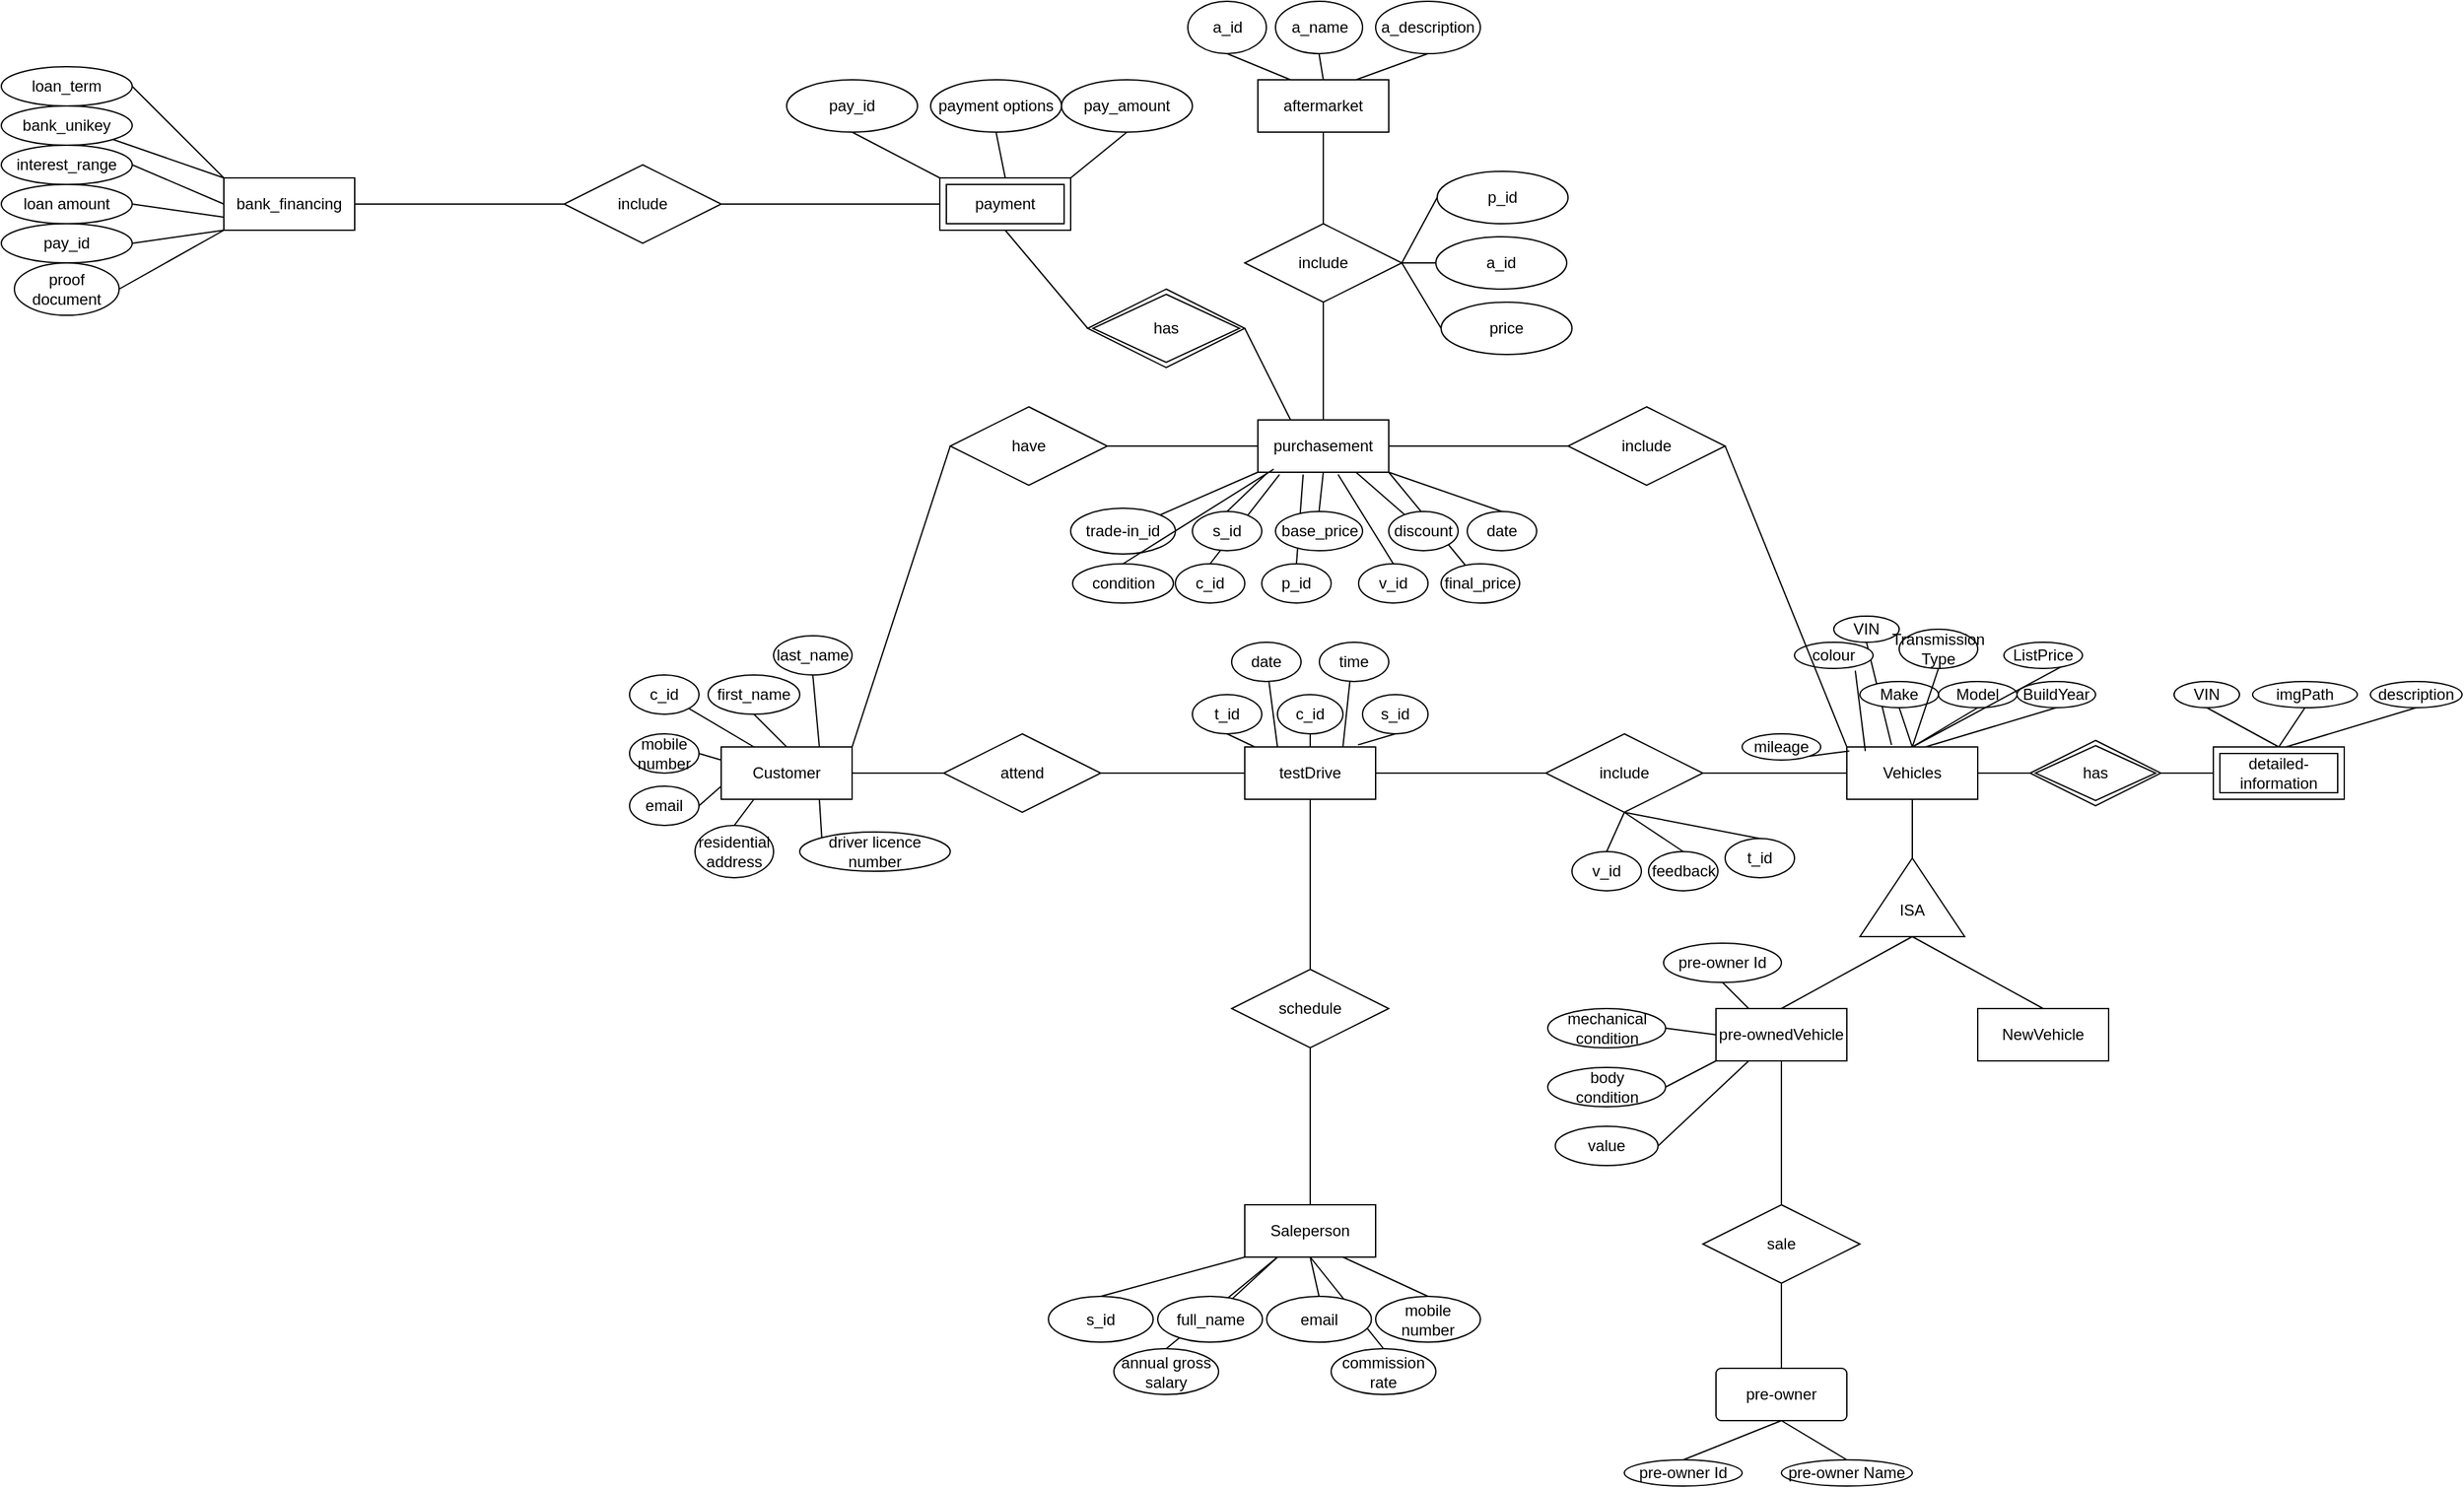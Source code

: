<mxfile version="26.1.3">
  <diagram name="第 1 页" id="XMekWPSupbz_kgSdOO-S">
    <mxGraphModel dx="4044" dy="2399" grid="1" gridSize="10" guides="1" tooltips="1" connect="1" arrows="0" fold="1" page="1" pageScale="1" pageWidth="827" pageHeight="1169" math="0" shadow="0">
      <root>
        <mxCell id="0" />
        <mxCell id="1" parent="0" />
        <mxCell id="a6ZegHU4mjPMl57HPd2a-1" value="Vehicles" style="rounded=0;whiteSpace=wrap;html=1;" parent="1" vertex="1">
          <mxGeometry x="130" y="310" width="100" height="40" as="geometry" />
        </mxCell>
        <mxCell id="a6ZegHU4mjPMl57HPd2a-16" style="rounded=0;orthogonalLoop=1;jettySize=auto;html=1;exitX=0.5;exitY=1;exitDx=0;exitDy=0;endArrow=none;startFill=0;entryX=0.341;entryY=-0.039;entryDx=0;entryDy=0;entryPerimeter=0;" parent="1" source="a6ZegHU4mjPMl57HPd2a-6" target="a6ZegHU4mjPMl57HPd2a-1" edge="1">
          <mxGeometry relative="1" as="geometry">
            <mxPoint x="190" y="310" as="targetPoint" />
          </mxGeometry>
        </mxCell>
        <mxCell id="a6ZegHU4mjPMl57HPd2a-6" value="VIN" style="ellipse;whiteSpace=wrap;html=1;" parent="1" vertex="1">
          <mxGeometry x="120" y="210" width="50" height="20" as="geometry" />
        </mxCell>
        <mxCell id="a6ZegHU4mjPMl57HPd2a-7" value="Model" style="ellipse;whiteSpace=wrap;html=1;" parent="1" vertex="1">
          <mxGeometry x="200" y="260" width="60" height="20" as="geometry" />
        </mxCell>
        <mxCell id="a6ZegHU4mjPMl57HPd2a-23" style="rounded=0;orthogonalLoop=1;jettySize=auto;html=1;exitX=0.5;exitY=1;exitDx=0;exitDy=0;endArrow=none;startFill=0;" parent="1" source="a6ZegHU4mjPMl57HPd2a-9" edge="1">
          <mxGeometry relative="1" as="geometry">
            <mxPoint x="190" y="310" as="targetPoint" />
          </mxGeometry>
        </mxCell>
        <mxCell id="a6ZegHU4mjPMl57HPd2a-9" value="BuildYear" style="ellipse;whiteSpace=wrap;html=1;" parent="1" vertex="1">
          <mxGeometry x="260" y="260" width="60" height="20" as="geometry" />
        </mxCell>
        <mxCell id="a6ZegHU4mjPMl57HPd2a-10" value="mileage" style="ellipse;whiteSpace=wrap;html=1;" parent="1" vertex="1">
          <mxGeometry x="50" y="300" width="60" height="20" as="geometry" />
        </mxCell>
        <mxCell id="a6ZegHU4mjPMl57HPd2a-19" style="rounded=0;orthogonalLoop=1;jettySize=auto;html=1;exitX=0.5;exitY=1;exitDx=0;exitDy=0;endArrow=none;startFill=0;entryX=0.5;entryY=0;entryDx=0;entryDy=0;" parent="1" source="a6ZegHU4mjPMl57HPd2a-17" target="a6ZegHU4mjPMl57HPd2a-1" edge="1">
          <mxGeometry relative="1" as="geometry" />
        </mxCell>
        <mxCell id="a6ZegHU4mjPMl57HPd2a-17" value="Make" style="ellipse;whiteSpace=wrap;html=1;" parent="1" vertex="1">
          <mxGeometry x="140" y="260" width="60" height="20" as="geometry" />
        </mxCell>
        <mxCell id="a6ZegHU4mjPMl57HPd2a-21" style="rounded=0;orthogonalLoop=1;jettySize=auto;html=1;exitX=0.5;exitY=1;exitDx=0;exitDy=0;entryX=0.5;entryY=0;entryDx=0;entryDy=0;endArrow=none;startFill=0;" parent="1" source="a6ZegHU4mjPMl57HPd2a-7" target="a6ZegHU4mjPMl57HPd2a-1" edge="1">
          <mxGeometry relative="1" as="geometry" />
        </mxCell>
        <mxCell id="a6ZegHU4mjPMl57HPd2a-24" value="colour" style="ellipse;whiteSpace=wrap;html=1;" parent="1" vertex="1">
          <mxGeometry x="90" y="230" width="60" height="20" as="geometry" />
        </mxCell>
        <mxCell id="a6ZegHU4mjPMl57HPd2a-32" style="rounded=0;orthogonalLoop=1;jettySize=auto;html=1;exitX=0.5;exitY=1;exitDx=0;exitDy=0;endArrow=none;startFill=0;entryX=0.5;entryY=0;entryDx=0;entryDy=0;" parent="1" source="a6ZegHU4mjPMl57HPd2a-25" target="a6ZegHU4mjPMl57HPd2a-1" edge="1">
          <mxGeometry relative="1" as="geometry" />
        </mxCell>
        <mxCell id="a6ZegHU4mjPMl57HPd2a-25" value="Transmission&lt;div&gt;Type&lt;/div&gt;" style="ellipse;whiteSpace=wrap;html=1;" parent="1" vertex="1">
          <mxGeometry x="170" y="220" width="60" height="30" as="geometry" />
        </mxCell>
        <mxCell id="a6ZegHU4mjPMl57HPd2a-29" style="rounded=0;orthogonalLoop=1;jettySize=auto;html=1;exitX=0.774;exitY=1.084;exitDx=0;exitDy=0;entryX=0.141;entryY=0.08;entryDx=0;entryDy=0;endArrow=none;startFill=0;exitPerimeter=0;entryPerimeter=0;" parent="1" source="a6ZegHU4mjPMl57HPd2a-24" target="a6ZegHU4mjPMl57HPd2a-1" edge="1">
          <mxGeometry relative="1" as="geometry" />
        </mxCell>
        <mxCell id="a6ZegHU4mjPMl57HPd2a-31" style="rounded=0;orthogonalLoop=1;jettySize=auto;html=1;exitX=1;exitY=1;exitDx=0;exitDy=0;entryX=0.019;entryY=0.078;entryDx=0;entryDy=0;entryPerimeter=0;endArrow=none;startFill=0;" parent="1" source="a6ZegHU4mjPMl57HPd2a-10" target="a6ZegHU4mjPMl57HPd2a-1" edge="1">
          <mxGeometry relative="1" as="geometry" />
        </mxCell>
        <mxCell id="a6ZegHU4mjPMl57HPd2a-35" style="rounded=0;orthogonalLoop=1;jettySize=auto;html=1;exitX=1;exitY=0.5;exitDx=0;exitDy=0;entryX=0.5;entryY=0;entryDx=0;entryDy=0;endArrow=none;startFill=0;" parent="1" source="a6ZegHU4mjPMl57HPd2a-33" target="a6ZegHU4mjPMl57HPd2a-1" edge="1">
          <mxGeometry relative="1" as="geometry" />
        </mxCell>
        <mxCell id="a6ZegHU4mjPMl57HPd2a-33" value="ListPrice" style="ellipse;whiteSpace=wrap;html=1;" parent="1" vertex="1">
          <mxGeometry x="250" y="230" width="60" height="20" as="geometry" />
        </mxCell>
        <mxCell id="a6ZegHU4mjPMl57HPd2a-36" value="" style="triangle;whiteSpace=wrap;html=1;rotation=-90;" parent="1" vertex="1">
          <mxGeometry x="150" y="385" width="60" height="80" as="geometry" />
        </mxCell>
        <mxCell id="O7FBZ9kJcWAxTpRi0SkO-111" style="rounded=0;orthogonalLoop=1;jettySize=auto;html=1;exitX=0.25;exitY=1;exitDx=0;exitDy=0;entryX=1;entryY=0.5;entryDx=0;entryDy=0;endArrow=none;startFill=0;" edge="1" parent="1" source="a6ZegHU4mjPMl57HPd2a-37" target="O7FBZ9kJcWAxTpRi0SkO-110">
          <mxGeometry relative="1" as="geometry" />
        </mxCell>
        <mxCell id="a6ZegHU4mjPMl57HPd2a-37" value="pre-ownedVehicle" style="whiteSpace=wrap;html=1;align=center;" parent="1" vertex="1">
          <mxGeometry x="30" y="510" width="100" height="40" as="geometry" />
        </mxCell>
        <mxCell id="a6ZegHU4mjPMl57HPd2a-39" value="ISA" style="text;strokeColor=none;align=center;fillColor=none;html=1;verticalAlign=middle;whiteSpace=wrap;rounded=0;" parent="1" vertex="1">
          <mxGeometry x="150" y="420" width="60" height="30" as="geometry" />
        </mxCell>
        <mxCell id="a6ZegHU4mjPMl57HPd2a-40" value="NewVehicle" style="whiteSpace=wrap;html=1;align=center;" parent="1" vertex="1">
          <mxGeometry x="230" y="510" width="100" height="40" as="geometry" />
        </mxCell>
        <mxCell id="a6ZegHU4mjPMl57HPd2a-41" value="" style="endArrow=none;html=1;rounded=0;exitX=0;exitY=0.5;exitDx=0;exitDy=0;entryX=0.5;entryY=0;entryDx=0;entryDy=0;" parent="1" source="a6ZegHU4mjPMl57HPd2a-36" target="a6ZegHU4mjPMl57HPd2a-37" edge="1">
          <mxGeometry relative="1" as="geometry">
            <mxPoint x="430" y="359.58" as="sourcePoint" />
            <mxPoint x="590" y="359.58" as="targetPoint" />
            <Array as="points" />
          </mxGeometry>
        </mxCell>
        <mxCell id="a6ZegHU4mjPMl57HPd2a-42" value="" style="endArrow=none;html=1;rounded=0;exitX=0;exitY=0.5;exitDx=0;exitDy=0;entryX=0.5;entryY=0;entryDx=0;entryDy=0;" parent="1" source="a6ZegHU4mjPMl57HPd2a-36" target="a6ZegHU4mjPMl57HPd2a-40" edge="1">
          <mxGeometry relative="1" as="geometry">
            <mxPoint x="370" y="440" as="sourcePoint" />
            <mxPoint x="530" y="440" as="targetPoint" />
          </mxGeometry>
        </mxCell>
        <mxCell id="a6ZegHU4mjPMl57HPd2a-45" value="" style="endArrow=none;html=1;rounded=0;exitX=0.5;exitY=1;exitDx=0;exitDy=0;entryX=1;entryY=0.5;entryDx=0;entryDy=0;" parent="1" source="a6ZegHU4mjPMl57HPd2a-1" target="a6ZegHU4mjPMl57HPd2a-36" edge="1">
          <mxGeometry relative="1" as="geometry">
            <mxPoint x="430" y="300" as="sourcePoint" />
            <mxPoint x="590" y="300" as="targetPoint" />
          </mxGeometry>
        </mxCell>
        <mxCell id="a6ZegHU4mjPMl57HPd2a-46" value="sale" style="shape=rhombus;perimeter=rhombusPerimeter;whiteSpace=wrap;html=1;align=center;" parent="1" vertex="1">
          <mxGeometry x="20" y="660" width="120" height="60" as="geometry" />
        </mxCell>
        <mxCell id="a6ZegHU4mjPMl57HPd2a-47" value="" style="endArrow=none;html=1;rounded=0;exitX=0.5;exitY=1;exitDx=0;exitDy=0;entryX=0.5;entryY=0;entryDx=0;entryDy=0;" parent="1" source="a6ZegHU4mjPMl57HPd2a-37" target="a6ZegHU4mjPMl57HPd2a-46" edge="1">
          <mxGeometry relative="1" as="geometry">
            <mxPoint x="430" y="640" as="sourcePoint" />
            <mxPoint x="590" y="640" as="targetPoint" />
          </mxGeometry>
        </mxCell>
        <mxCell id="a6ZegHU4mjPMl57HPd2a-48" value="pre-owner" style="rounded=1;arcSize=10;whiteSpace=wrap;html=1;align=center;" parent="1" vertex="1">
          <mxGeometry x="30" y="785" width="100" height="40" as="geometry" />
        </mxCell>
        <mxCell id="a6ZegHU4mjPMl57HPd2a-49" value="" style="endArrow=none;html=1;rounded=0;exitX=0.5;exitY=1;exitDx=0;exitDy=0;entryX=0.5;entryY=0;entryDx=0;entryDy=0;" parent="1" source="a6ZegHU4mjPMl57HPd2a-46" target="a6ZegHU4mjPMl57HPd2a-48" edge="1">
          <mxGeometry relative="1" as="geometry">
            <mxPoint x="430" y="745" as="sourcePoint" />
            <mxPoint x="590" y="745" as="targetPoint" />
          </mxGeometry>
        </mxCell>
        <mxCell id="a6ZegHU4mjPMl57HPd2a-51" value="detailed-information" style="shape=ext;margin=3;double=1;whiteSpace=wrap;html=1;align=center;" parent="1" vertex="1">
          <mxGeometry x="410" y="310" width="100" height="40" as="geometry" />
        </mxCell>
        <mxCell id="a6ZegHU4mjPMl57HPd2a-52" value="has" style="shape=rhombus;double=1;perimeter=rhombusPerimeter;whiteSpace=wrap;html=1;align=center;" parent="1" vertex="1">
          <mxGeometry x="270" y="305" width="100" height="50" as="geometry" />
        </mxCell>
        <mxCell id="a6ZegHU4mjPMl57HPd2a-54" value="pre-owner Id" style="ellipse;whiteSpace=wrap;html=1;align=center;" parent="1" vertex="1">
          <mxGeometry x="-40" y="855" width="90" height="20" as="geometry" />
        </mxCell>
        <mxCell id="a6ZegHU4mjPMl57HPd2a-55" value="pre-owner Name" style="ellipse;whiteSpace=wrap;html=1;align=center;" parent="1" vertex="1">
          <mxGeometry x="80" y="855" width="100" height="20" as="geometry" />
        </mxCell>
        <mxCell id="a6ZegHU4mjPMl57HPd2a-57" value="" style="endArrow=none;html=1;rounded=0;exitX=0.5;exitY=1;exitDx=0;exitDy=0;entryX=0.5;entryY=0;entryDx=0;entryDy=0;" parent="1" source="a6ZegHU4mjPMl57HPd2a-48" target="a6ZegHU4mjPMl57HPd2a-54" edge="1">
          <mxGeometry relative="1" as="geometry">
            <mxPoint x="430" y="655" as="sourcePoint" />
            <mxPoint x="590" y="655" as="targetPoint" />
          </mxGeometry>
        </mxCell>
        <mxCell id="a6ZegHU4mjPMl57HPd2a-58" value="" style="endArrow=none;html=1;rounded=0;exitX=0.5;exitY=1;exitDx=0;exitDy=0;entryX=0.5;entryY=0;entryDx=0;entryDy=0;" parent="1" source="a6ZegHU4mjPMl57HPd2a-48" target="a6ZegHU4mjPMl57HPd2a-55" edge="1">
          <mxGeometry relative="1" as="geometry">
            <mxPoint x="430" y="655" as="sourcePoint" />
            <mxPoint x="590" y="655" as="targetPoint" />
          </mxGeometry>
        </mxCell>
        <mxCell id="a6ZegHU4mjPMl57HPd2a-61" value="" style="endArrow=none;html=1;rounded=0;exitX=1;exitY=0.5;exitDx=0;exitDy=0;entryX=0;entryY=0.5;entryDx=0;entryDy=0;" parent="1" source="a6ZegHU4mjPMl57HPd2a-1" target="a6ZegHU4mjPMl57HPd2a-52" edge="1">
          <mxGeometry relative="1" as="geometry">
            <mxPoint x="430" y="300" as="sourcePoint" />
            <mxPoint x="590" y="300" as="targetPoint" />
          </mxGeometry>
        </mxCell>
        <mxCell id="a6ZegHU4mjPMl57HPd2a-62" value="" style="endArrow=none;html=1;rounded=0;exitX=1;exitY=0.5;exitDx=0;exitDy=0;entryX=0;entryY=0.5;entryDx=0;entryDy=0;" parent="1" source="a6ZegHU4mjPMl57HPd2a-52" target="a6ZegHU4mjPMl57HPd2a-51" edge="1">
          <mxGeometry relative="1" as="geometry">
            <mxPoint x="430" y="300" as="sourcePoint" />
            <mxPoint x="590" y="300" as="targetPoint" />
          </mxGeometry>
        </mxCell>
        <mxCell id="O7FBZ9kJcWAxTpRi0SkO-43" style="rounded=0;orthogonalLoop=1;jettySize=auto;html=1;exitX=1;exitY=0;exitDx=0;exitDy=0;entryX=0;entryY=0.5;entryDx=0;entryDy=0;endArrow=none;startFill=0;" edge="1" parent="1" source="a6ZegHU4mjPMl57HPd2a-64" target="O7FBZ9kJcWAxTpRi0SkO-40">
          <mxGeometry relative="1" as="geometry" />
        </mxCell>
        <mxCell id="a6ZegHU4mjPMl57HPd2a-64" value="Customer" style="whiteSpace=wrap;html=1;align=center;" parent="1" vertex="1">
          <mxGeometry x="-730" y="310" width="100" height="40" as="geometry" />
        </mxCell>
        <mxCell id="a6ZegHU4mjPMl57HPd2a-65" value="pre-owner Id" style="ellipse;whiteSpace=wrap;html=1;align=center;" parent="1" vertex="1">
          <mxGeometry x="-10" y="460" width="90" height="30" as="geometry" />
        </mxCell>
        <mxCell id="a6ZegHU4mjPMl57HPd2a-66" value="" style="endArrow=none;html=1;rounded=0;exitX=0.5;exitY=1;exitDx=0;exitDy=0;entryX=0.25;entryY=0;entryDx=0;entryDy=0;" parent="1" source="a6ZegHU4mjPMl57HPd2a-65" target="a6ZegHU4mjPMl57HPd2a-37" edge="1">
          <mxGeometry relative="1" as="geometry">
            <mxPoint x="100" y="550" as="sourcePoint" />
            <mxPoint x="260" y="550" as="targetPoint" />
          </mxGeometry>
        </mxCell>
        <mxCell id="a6ZegHU4mjPMl57HPd2a-67" value="VIN" style="ellipse;whiteSpace=wrap;html=1;align=center;" parent="1" vertex="1">
          <mxGeometry x="380" y="260" width="50" height="20" as="geometry" />
        </mxCell>
        <mxCell id="a6ZegHU4mjPMl57HPd2a-68" value="imgPath" style="ellipse;whiteSpace=wrap;html=1;align=center;" parent="1" vertex="1">
          <mxGeometry x="440" y="260" width="80" height="20" as="geometry" />
        </mxCell>
        <mxCell id="a6ZegHU4mjPMl57HPd2a-69" value="description" style="ellipse;whiteSpace=wrap;html=1;align=center;" parent="1" vertex="1">
          <mxGeometry x="530" y="260" width="70" height="20" as="geometry" />
        </mxCell>
        <mxCell id="a6ZegHU4mjPMl57HPd2a-70" value="" style="endArrow=none;html=1;rounded=0;entryX=0.5;entryY=1;entryDx=0;entryDy=0;exitX=0.5;exitY=0;exitDx=0;exitDy=0;" parent="1" source="a6ZegHU4mjPMl57HPd2a-51" target="a6ZegHU4mjPMl57HPd2a-67" edge="1">
          <mxGeometry relative="1" as="geometry">
            <mxPoint x="100" y="220" as="sourcePoint" />
            <mxPoint x="260" y="220" as="targetPoint" />
          </mxGeometry>
        </mxCell>
        <mxCell id="a6ZegHU4mjPMl57HPd2a-71" value="" style="endArrow=none;html=1;rounded=0;entryX=0.5;entryY=1;entryDx=0;entryDy=0;exitX=0.5;exitY=0;exitDx=0;exitDy=0;" parent="1" source="a6ZegHU4mjPMl57HPd2a-51" target="a6ZegHU4mjPMl57HPd2a-68" edge="1">
          <mxGeometry relative="1" as="geometry">
            <mxPoint x="100" y="220" as="sourcePoint" />
            <mxPoint x="260" y="220" as="targetPoint" />
          </mxGeometry>
        </mxCell>
        <mxCell id="a6ZegHU4mjPMl57HPd2a-73" value="" style="endArrow=none;html=1;rounded=0;entryX=0.5;entryY=1;entryDx=0;entryDy=0;exitX=0.555;exitY=0;exitDx=0;exitDy=0;exitPerimeter=0;" parent="1" source="a6ZegHU4mjPMl57HPd2a-51" target="a6ZegHU4mjPMl57HPd2a-69" edge="1">
          <mxGeometry relative="1" as="geometry">
            <mxPoint x="100" y="220" as="sourcePoint" />
            <mxPoint x="260" y="220" as="targetPoint" />
          </mxGeometry>
        </mxCell>
        <mxCell id="a6ZegHU4mjPMl57HPd2a-74" value="testDrive" style="whiteSpace=wrap;html=1;align=center;" parent="1" vertex="1">
          <mxGeometry x="-330" y="310" width="100" height="40" as="geometry" />
        </mxCell>
        <mxCell id="O7FBZ9kJcWAxTpRi0SkO-17" style="rounded=0;orthogonalLoop=1;jettySize=auto;html=1;endArrow=none;startFill=0;exitX=0.25;exitY=0;exitDx=0;exitDy=0;" edge="1" parent="1" source="a6ZegHU4mjPMl57HPd2a-74" target="O7FBZ9kJcWAxTpRi0SkO-12">
          <mxGeometry relative="1" as="geometry" />
        </mxCell>
        <mxCell id="O7FBZ9kJcWAxTpRi0SkO-18" style="rounded=0;orthogonalLoop=1;jettySize=auto;html=1;exitX=0.75;exitY=0;exitDx=0;exitDy=0;entryX=0.5;entryY=0;entryDx=0;entryDy=0;endArrow=none;startFill=0;" edge="1" parent="1" source="a6ZegHU4mjPMl57HPd2a-74" target="O7FBZ9kJcWAxTpRi0SkO-15">
          <mxGeometry relative="1" as="geometry" />
        </mxCell>
        <mxCell id="O7FBZ9kJcWAxTpRi0SkO-19" style="rounded=0;orthogonalLoop=1;jettySize=auto;html=1;exitX=0.5;exitY=1;exitDx=0;exitDy=0;entryX=0.5;entryY=0;entryDx=0;entryDy=0;endArrow=none;startFill=0;" edge="1" parent="1" source="a6ZegHU4mjPMl57HPd2a-75" target="O7FBZ9kJcWAxTpRi0SkO-11">
          <mxGeometry relative="1" as="geometry" />
        </mxCell>
        <mxCell id="O7FBZ9kJcWAxTpRi0SkO-20" style="rounded=0;orthogonalLoop=1;jettySize=auto;html=1;exitX=0.5;exitY=1;exitDx=0;exitDy=0;entryX=0.5;entryY=0;entryDx=0;entryDy=0;endArrow=none;startFill=0;" edge="1" parent="1" source="a6ZegHU4mjPMl57HPd2a-75" target="O7FBZ9kJcWAxTpRi0SkO-13">
          <mxGeometry relative="1" as="geometry" />
        </mxCell>
        <mxCell id="O7FBZ9kJcWAxTpRi0SkO-21" style="rounded=0;orthogonalLoop=1;jettySize=auto;html=1;exitX=0.5;exitY=1;exitDx=0;exitDy=0;entryX=0.5;entryY=0;entryDx=0;entryDy=0;endArrow=none;startFill=0;" edge="1" parent="1" source="a6ZegHU4mjPMl57HPd2a-75" target="O7FBZ9kJcWAxTpRi0SkO-9">
          <mxGeometry relative="1" as="geometry" />
        </mxCell>
        <mxCell id="a6ZegHU4mjPMl57HPd2a-75" value="include" style="shape=rhombus;perimeter=rhombusPerimeter;whiteSpace=wrap;html=1;align=center;" parent="1" vertex="1">
          <mxGeometry x="-100" y="300" width="120" height="60" as="geometry" />
        </mxCell>
        <mxCell id="a6ZegHU4mjPMl57HPd2a-76" value="" style="endArrow=none;html=1;rounded=0;entryX=0;entryY=0.5;entryDx=0;entryDy=0;" parent="1" source="a6ZegHU4mjPMl57HPd2a-75" target="a6ZegHU4mjPMl57HPd2a-1" edge="1">
          <mxGeometry relative="1" as="geometry">
            <mxPoint x="10" y="340" as="sourcePoint" />
            <mxPoint x="70" y="340" as="targetPoint" />
          </mxGeometry>
        </mxCell>
        <mxCell id="a6ZegHU4mjPMl57HPd2a-78" value="" style="endArrow=none;html=1;rounded=0;exitX=1;exitY=0.5;exitDx=0;exitDy=0;" parent="1" source="a6ZegHU4mjPMl57HPd2a-74" edge="1" target="a6ZegHU4mjPMl57HPd2a-75">
          <mxGeometry relative="1" as="geometry">
            <mxPoint x="-90" y="340" as="sourcePoint" />
            <mxPoint x="-80" y="330" as="targetPoint" />
          </mxGeometry>
        </mxCell>
        <mxCell id="a6ZegHU4mjPMl57HPd2a-80" value="attend" style="shape=rhombus;perimeter=rhombusPerimeter;whiteSpace=wrap;html=1;align=center;" parent="1" vertex="1">
          <mxGeometry x="-560" y="300" width="120" height="60" as="geometry" />
        </mxCell>
        <mxCell id="a6ZegHU4mjPMl57HPd2a-81" value="" style="endArrow=none;html=1;rounded=0;exitX=1;exitY=0.5;exitDx=0;exitDy=0;" parent="1" source="a6ZegHU4mjPMl57HPd2a-80" target="a6ZegHU4mjPMl57HPd2a-74" edge="1">
          <mxGeometry relative="1" as="geometry">
            <mxPoint x="-430" y="330" as="sourcePoint" />
            <mxPoint x="-330" y="330" as="targetPoint" />
          </mxGeometry>
        </mxCell>
        <mxCell id="a6ZegHU4mjPMl57HPd2a-84" value="" style="endArrow=none;html=1;rounded=0;exitX=1;exitY=0.5;exitDx=0;exitDy=0;entryX=0;entryY=0.5;entryDx=0;entryDy=0;" parent="1" source="a6ZegHU4mjPMl57HPd2a-64" target="a6ZegHU4mjPMl57HPd2a-80" edge="1">
          <mxGeometry relative="1" as="geometry">
            <mxPoint x="-590" y="229.17" as="sourcePoint" />
            <mxPoint x="-430" y="229.17" as="targetPoint" />
          </mxGeometry>
        </mxCell>
        <mxCell id="O7FBZ9kJcWAxTpRi0SkO-77" style="rounded=0;orthogonalLoop=1;jettySize=auto;html=1;exitX=0;exitY=1;exitDx=0;exitDy=0;entryX=0.5;entryY=0;entryDx=0;entryDy=0;endArrow=none;startFill=0;" edge="1" parent="1" source="a6ZegHU4mjPMl57HPd2a-86" target="O7FBZ9kJcWAxTpRi0SkO-70">
          <mxGeometry relative="1" as="geometry" />
        </mxCell>
        <mxCell id="O7FBZ9kJcWAxTpRi0SkO-78" style="rounded=0;orthogonalLoop=1;jettySize=auto;html=1;exitX=0.25;exitY=1;exitDx=0;exitDy=0;endArrow=none;startFill=0;" edge="1" parent="1" source="a6ZegHU4mjPMl57HPd2a-86" target="O7FBZ9kJcWAxTpRi0SkO-71">
          <mxGeometry relative="1" as="geometry" />
        </mxCell>
        <mxCell id="O7FBZ9kJcWAxTpRi0SkO-79" style="rounded=0;orthogonalLoop=1;jettySize=auto;html=1;exitX=0.5;exitY=1;exitDx=0;exitDy=0;entryX=0.5;entryY=0;entryDx=0;entryDy=0;endArrow=none;startFill=0;" edge="1" parent="1" source="a6ZegHU4mjPMl57HPd2a-86" target="O7FBZ9kJcWAxTpRi0SkO-72">
          <mxGeometry relative="1" as="geometry" />
        </mxCell>
        <mxCell id="O7FBZ9kJcWAxTpRi0SkO-80" style="rounded=0;orthogonalLoop=1;jettySize=auto;html=1;exitX=0.75;exitY=1;exitDx=0;exitDy=0;entryX=0.5;entryY=0;entryDx=0;entryDy=0;endArrow=none;startFill=0;" edge="1" parent="1" source="a6ZegHU4mjPMl57HPd2a-86" target="O7FBZ9kJcWAxTpRi0SkO-73">
          <mxGeometry relative="1" as="geometry" />
        </mxCell>
        <mxCell id="O7FBZ9kJcWAxTpRi0SkO-81" style="rounded=0;orthogonalLoop=1;jettySize=auto;html=1;exitX=0.25;exitY=1;exitDx=0;exitDy=0;entryX=0.5;entryY=0;entryDx=0;entryDy=0;endArrow=none;startFill=0;" edge="1" parent="1" source="a6ZegHU4mjPMl57HPd2a-86" target="O7FBZ9kJcWAxTpRi0SkO-75">
          <mxGeometry relative="1" as="geometry" />
        </mxCell>
        <mxCell id="O7FBZ9kJcWAxTpRi0SkO-82" style="rounded=0;orthogonalLoop=1;jettySize=auto;html=1;exitX=0.5;exitY=1;exitDx=0;exitDy=0;entryX=0.5;entryY=0;entryDx=0;entryDy=0;endArrow=none;startFill=0;" edge="1" parent="1" source="a6ZegHU4mjPMl57HPd2a-86" target="O7FBZ9kJcWAxTpRi0SkO-76">
          <mxGeometry relative="1" as="geometry" />
        </mxCell>
        <mxCell id="a6ZegHU4mjPMl57HPd2a-86" value="Saleperson" style="whiteSpace=wrap;html=1;align=center;" parent="1" vertex="1">
          <mxGeometry x="-330" y="660" width="100" height="40" as="geometry" />
        </mxCell>
        <mxCell id="a6ZegHU4mjPMl57HPd2a-87" value="schedule" style="shape=rhombus;perimeter=rhombusPerimeter;whiteSpace=wrap;html=1;align=center;" parent="1" vertex="1">
          <mxGeometry x="-340" y="480" width="120" height="60" as="geometry" />
        </mxCell>
        <mxCell id="a6ZegHU4mjPMl57HPd2a-88" value="" style="endArrow=none;html=1;rounded=0;exitX=0.5;exitY=1;exitDx=0;exitDy=0;" parent="1" source="a6ZegHU4mjPMl57HPd2a-74" target="a6ZegHU4mjPMl57HPd2a-87" edge="1">
          <mxGeometry relative="1" as="geometry">
            <mxPoint x="-430" y="420" as="sourcePoint" />
            <mxPoint x="-270" y="420" as="targetPoint" />
          </mxGeometry>
        </mxCell>
        <mxCell id="a6ZegHU4mjPMl57HPd2a-89" value="" style="endArrow=none;html=1;rounded=0;exitX=0.5;exitY=1;exitDx=0;exitDy=0;entryX=0.5;entryY=0;entryDx=0;entryDy=0;" parent="1" source="a6ZegHU4mjPMl57HPd2a-87" target="a6ZegHU4mjPMl57HPd2a-86" edge="1">
          <mxGeometry relative="1" as="geometry">
            <mxPoint x="-430" y="420" as="sourcePoint" />
            <mxPoint x="-270" y="420" as="targetPoint" />
          </mxGeometry>
        </mxCell>
        <mxCell id="O7FBZ9kJcWAxTpRi0SkO-6" style="rounded=0;orthogonalLoop=1;jettySize=auto;html=1;exitX=0.5;exitY=1;exitDx=0;exitDy=0;endArrow=none;startFill=0;" edge="1" parent="1" source="O7FBZ9kJcWAxTpRi0SkO-1" target="a6ZegHU4mjPMl57HPd2a-74">
          <mxGeometry relative="1" as="geometry" />
        </mxCell>
        <mxCell id="O7FBZ9kJcWAxTpRi0SkO-1" value="t_id" style="ellipse;whiteSpace=wrap;html=1;align=center;" vertex="1" parent="1">
          <mxGeometry x="-370" y="270" width="53" height="30" as="geometry" />
        </mxCell>
        <mxCell id="O7FBZ9kJcWAxTpRi0SkO-7" style="rounded=0;orthogonalLoop=1;jettySize=auto;html=1;exitX=0.5;exitY=1;exitDx=0;exitDy=0;entryX=0.5;entryY=0;entryDx=0;entryDy=0;endArrow=none;startFill=0;" edge="1" parent="1" source="O7FBZ9kJcWAxTpRi0SkO-2" target="a6ZegHU4mjPMl57HPd2a-74">
          <mxGeometry relative="1" as="geometry" />
        </mxCell>
        <mxCell id="O7FBZ9kJcWAxTpRi0SkO-2" value="c_id" style="ellipse;whiteSpace=wrap;html=1;align=center;" vertex="1" parent="1">
          <mxGeometry x="-305" y="270" width="50" height="30" as="geometry" />
        </mxCell>
        <mxCell id="O7FBZ9kJcWAxTpRi0SkO-3" value="s_id" style="ellipse;whiteSpace=wrap;html=1;align=center;" vertex="1" parent="1">
          <mxGeometry x="-240" y="270" width="50" height="30" as="geometry" />
        </mxCell>
        <mxCell id="O7FBZ9kJcWAxTpRi0SkO-8" style="rounded=0;orthogonalLoop=1;jettySize=auto;html=1;exitX=0.5;exitY=1;exitDx=0;exitDy=0;entryX=0.865;entryY=-0.039;entryDx=0;entryDy=0;entryPerimeter=0;endArrow=none;startFill=0;" edge="1" parent="1" source="O7FBZ9kJcWAxTpRi0SkO-3" target="a6ZegHU4mjPMl57HPd2a-74">
          <mxGeometry relative="1" as="geometry" />
        </mxCell>
        <mxCell id="O7FBZ9kJcWAxTpRi0SkO-9" value="t_id" style="ellipse;whiteSpace=wrap;html=1;align=center;" vertex="1" parent="1">
          <mxGeometry x="37" y="380" width="53" height="30" as="geometry" />
        </mxCell>
        <mxCell id="O7FBZ9kJcWAxTpRi0SkO-11" value="v_id" style="ellipse;whiteSpace=wrap;html=1;align=center;" vertex="1" parent="1">
          <mxGeometry x="-80" y="390" width="53" height="30" as="geometry" />
        </mxCell>
        <mxCell id="O7FBZ9kJcWAxTpRi0SkO-12" value="date" style="ellipse;whiteSpace=wrap;html=1;align=center;" vertex="1" parent="1">
          <mxGeometry x="-340" y="230" width="53" height="30" as="geometry" />
        </mxCell>
        <mxCell id="O7FBZ9kJcWAxTpRi0SkO-13" value="feedback" style="ellipse;whiteSpace=wrap;html=1;align=center;" vertex="1" parent="1">
          <mxGeometry x="-21.5" y="390" width="53" height="30" as="geometry" />
        </mxCell>
        <mxCell id="O7FBZ9kJcWAxTpRi0SkO-15" value="time" style="ellipse;whiteSpace=wrap;html=1;align=center;" vertex="1" parent="1">
          <mxGeometry x="-273" y="230" width="53" height="30" as="geometry" />
        </mxCell>
        <mxCell id="O7FBZ9kJcWAxTpRi0SkO-32" style="rounded=0;orthogonalLoop=1;jettySize=auto;html=1;exitX=1;exitY=1;exitDx=0;exitDy=0;entryX=0.25;entryY=0;entryDx=0;entryDy=0;endArrow=none;startFill=0;" edge="1" parent="1" source="O7FBZ9kJcWAxTpRi0SkO-23" target="a6ZegHU4mjPMl57HPd2a-64">
          <mxGeometry relative="1" as="geometry" />
        </mxCell>
        <mxCell id="O7FBZ9kJcWAxTpRi0SkO-23" value="c_id" style="ellipse;whiteSpace=wrap;html=1;align=center;" vertex="1" parent="1">
          <mxGeometry x="-800" y="255" width="53" height="30" as="geometry" />
        </mxCell>
        <mxCell id="O7FBZ9kJcWAxTpRi0SkO-34" style="rounded=0;orthogonalLoop=1;jettySize=auto;html=1;exitX=1;exitY=0.5;exitDx=0;exitDy=0;entryX=0;entryY=0.75;entryDx=0;entryDy=0;endArrow=none;startFill=0;" edge="1" parent="1" source="O7FBZ9kJcWAxTpRi0SkO-24" target="a6ZegHU4mjPMl57HPd2a-64">
          <mxGeometry relative="1" as="geometry" />
        </mxCell>
        <mxCell id="O7FBZ9kJcWAxTpRi0SkO-24" value="email" style="ellipse;whiteSpace=wrap;html=1;align=center;" vertex="1" parent="1">
          <mxGeometry x="-800" y="340" width="53" height="30" as="geometry" />
        </mxCell>
        <mxCell id="O7FBZ9kJcWAxTpRi0SkO-33" style="rounded=0;orthogonalLoop=1;jettySize=auto;html=1;exitX=1;exitY=0.5;exitDx=0;exitDy=0;entryX=0;entryY=0.25;entryDx=0;entryDy=0;endArrow=none;startFill=0;" edge="1" parent="1" source="O7FBZ9kJcWAxTpRi0SkO-25" target="a6ZegHU4mjPMl57HPd2a-64">
          <mxGeometry relative="1" as="geometry" />
        </mxCell>
        <mxCell id="O7FBZ9kJcWAxTpRi0SkO-25" value="mobile&lt;div&gt;number&lt;/div&gt;" style="ellipse;whiteSpace=wrap;html=1;align=center;" vertex="1" parent="1">
          <mxGeometry x="-800" y="300" width="53" height="30" as="geometry" />
        </mxCell>
        <mxCell id="O7FBZ9kJcWAxTpRi0SkO-31" style="rounded=0;orthogonalLoop=1;jettySize=auto;html=1;exitX=0.5;exitY=1;exitDx=0;exitDy=0;entryX=0.75;entryY=0;entryDx=0;entryDy=0;endArrow=none;startFill=0;" edge="1" parent="1" source="O7FBZ9kJcWAxTpRi0SkO-26" target="a6ZegHU4mjPMl57HPd2a-64">
          <mxGeometry relative="1" as="geometry" />
        </mxCell>
        <mxCell id="O7FBZ9kJcWAxTpRi0SkO-26" value="last_name" style="ellipse;whiteSpace=wrap;html=1;align=center;" vertex="1" parent="1">
          <mxGeometry x="-690" y="225" width="60" height="30" as="geometry" />
        </mxCell>
        <mxCell id="O7FBZ9kJcWAxTpRi0SkO-27" value="first_name" style="ellipse;whiteSpace=wrap;html=1;align=center;" vertex="1" parent="1">
          <mxGeometry x="-740" y="255" width="70" height="30" as="geometry" />
        </mxCell>
        <mxCell id="O7FBZ9kJcWAxTpRi0SkO-35" style="rounded=0;orthogonalLoop=1;jettySize=auto;html=1;exitX=0.5;exitY=0;exitDx=0;exitDy=0;entryX=0.25;entryY=1;entryDx=0;entryDy=0;endArrow=none;startFill=0;" edge="1" parent="1" source="O7FBZ9kJcWAxTpRi0SkO-28" target="a6ZegHU4mjPMl57HPd2a-64">
          <mxGeometry relative="1" as="geometry" />
        </mxCell>
        <mxCell id="O7FBZ9kJcWAxTpRi0SkO-28" value="residential&lt;div&gt;address&lt;/div&gt;" style="ellipse;whiteSpace=wrap;html=1;align=center;" vertex="1" parent="1">
          <mxGeometry x="-750" y="370" width="60" height="40" as="geometry" />
        </mxCell>
        <mxCell id="O7FBZ9kJcWAxTpRi0SkO-36" style="rounded=0;orthogonalLoop=1;jettySize=auto;html=1;exitX=0;exitY=0;exitDx=0;exitDy=0;entryX=0.75;entryY=1;entryDx=0;entryDy=0;endArrow=none;startFill=0;" edge="1" parent="1" source="O7FBZ9kJcWAxTpRi0SkO-29" target="a6ZegHU4mjPMl57HPd2a-64">
          <mxGeometry relative="1" as="geometry" />
        </mxCell>
        <mxCell id="O7FBZ9kJcWAxTpRi0SkO-29" value="driver licence number" style="ellipse;whiteSpace=wrap;html=1;align=center;" vertex="1" parent="1">
          <mxGeometry x="-670" y="375" width="115" height="30" as="geometry" />
        </mxCell>
        <mxCell id="O7FBZ9kJcWAxTpRi0SkO-30" style="rounded=0;orthogonalLoop=1;jettySize=auto;html=1;exitX=0.5;exitY=1;exitDx=0;exitDy=0;entryX=0.5;entryY=0;entryDx=0;entryDy=0;endArrow=none;startFill=0;" edge="1" parent="1" source="O7FBZ9kJcWAxTpRi0SkO-27" target="a6ZegHU4mjPMl57HPd2a-64">
          <mxGeometry relative="1" as="geometry" />
        </mxCell>
        <mxCell id="O7FBZ9kJcWAxTpRi0SkO-46" style="rounded=0;orthogonalLoop=1;jettySize=auto;html=1;exitX=1;exitY=0.5;exitDx=0;exitDy=0;entryX=0;entryY=0.5;entryDx=0;entryDy=0;endArrow=none;startFill=0;" edge="1" parent="1" source="O7FBZ9kJcWAxTpRi0SkO-38" target="O7FBZ9kJcWAxTpRi0SkO-41">
          <mxGeometry relative="1" as="geometry" />
        </mxCell>
        <mxCell id="O7FBZ9kJcWAxTpRi0SkO-59" style="rounded=0;orthogonalLoop=1;jettySize=auto;html=1;exitX=0.089;exitY=0.973;exitDx=0;exitDy=0;entryX=0.5;entryY=0;entryDx=0;entryDy=0;endArrow=none;startFill=0;exitPerimeter=0;" edge="1" parent="1" source="O7FBZ9kJcWAxTpRi0SkO-38" target="O7FBZ9kJcWAxTpRi0SkO-52">
          <mxGeometry relative="1" as="geometry" />
        </mxCell>
        <mxCell id="O7FBZ9kJcWAxTpRi0SkO-60" style="rounded=0;orthogonalLoop=1;jettySize=auto;html=1;exitX=0.5;exitY=1;exitDx=0;exitDy=0;entryX=0.5;entryY=0;entryDx=0;entryDy=0;endArrow=none;startFill=0;" edge="1" parent="1" source="O7FBZ9kJcWAxTpRi0SkO-38" target="O7FBZ9kJcWAxTpRi0SkO-53">
          <mxGeometry relative="1" as="geometry" />
        </mxCell>
        <mxCell id="O7FBZ9kJcWAxTpRi0SkO-61" style="rounded=0;orthogonalLoop=1;jettySize=auto;html=1;exitX=0.75;exitY=1;exitDx=0;exitDy=0;endArrow=none;startFill=0;" edge="1" parent="1" source="O7FBZ9kJcWAxTpRi0SkO-38" target="O7FBZ9kJcWAxTpRi0SkO-54">
          <mxGeometry relative="1" as="geometry" />
        </mxCell>
        <mxCell id="O7FBZ9kJcWAxTpRi0SkO-62" style="rounded=0;orthogonalLoop=1;jettySize=auto;html=1;exitX=1;exitY=1;exitDx=0;exitDy=0;entryX=0.5;entryY=0;entryDx=0;entryDy=0;endArrow=none;startFill=0;" edge="1" parent="1" source="O7FBZ9kJcWAxTpRi0SkO-38" target="O7FBZ9kJcWAxTpRi0SkO-55">
          <mxGeometry relative="1" as="geometry" />
        </mxCell>
        <mxCell id="O7FBZ9kJcWAxTpRi0SkO-63" style="rounded=0;orthogonalLoop=1;jettySize=auto;html=1;exitX=0.165;exitY=1.044;exitDx=0;exitDy=0;endArrow=none;startFill=0;entryX=0.5;entryY=0;entryDx=0;entryDy=0;exitPerimeter=0;" edge="1" parent="1" source="O7FBZ9kJcWAxTpRi0SkO-38" target="O7FBZ9kJcWAxTpRi0SkO-48">
          <mxGeometry relative="1" as="geometry" />
        </mxCell>
        <mxCell id="O7FBZ9kJcWAxTpRi0SkO-64" style="rounded=0;orthogonalLoop=1;jettySize=auto;html=1;exitX=0.346;exitY=1.044;exitDx=0;exitDy=0;entryX=0.5;entryY=0;entryDx=0;entryDy=0;endArrow=none;startFill=0;exitPerimeter=0;" edge="1" parent="1" source="O7FBZ9kJcWAxTpRi0SkO-38" target="O7FBZ9kJcWAxTpRi0SkO-50">
          <mxGeometry relative="1" as="geometry" />
        </mxCell>
        <mxCell id="O7FBZ9kJcWAxTpRi0SkO-65" style="rounded=0;orthogonalLoop=1;jettySize=auto;html=1;exitX=0.613;exitY=1.044;exitDx=0;exitDy=0;entryX=0.5;entryY=0;entryDx=0;entryDy=0;endArrow=none;startFill=0;exitPerimeter=0;" edge="1" parent="1" source="O7FBZ9kJcWAxTpRi0SkO-38" target="O7FBZ9kJcWAxTpRi0SkO-51">
          <mxGeometry relative="1" as="geometry" />
        </mxCell>
        <mxCell id="O7FBZ9kJcWAxTpRi0SkO-66" style="rounded=0;orthogonalLoop=1;jettySize=auto;html=1;exitX=1;exitY=1;exitDx=0;exitDy=0;endArrow=none;startFill=0;" edge="1" parent="1" source="O7FBZ9kJcWAxTpRi0SkO-38" target="O7FBZ9kJcWAxTpRi0SkO-57">
          <mxGeometry relative="1" as="geometry" />
        </mxCell>
        <mxCell id="O7FBZ9kJcWAxTpRi0SkO-69" style="rounded=0;orthogonalLoop=1;jettySize=auto;html=1;exitX=0;exitY=1;exitDx=0;exitDy=0;endArrow=none;startFill=0;" edge="1" parent="1" source="O7FBZ9kJcWAxTpRi0SkO-38" target="O7FBZ9kJcWAxTpRi0SkO-68">
          <mxGeometry relative="1" as="geometry" />
        </mxCell>
        <mxCell id="O7FBZ9kJcWAxTpRi0SkO-38" value="purchasement" style="whiteSpace=wrap;html=1;align=center;" vertex="1" parent="1">
          <mxGeometry x="-320" y="60" width="100" height="40" as="geometry" />
        </mxCell>
        <mxCell id="O7FBZ9kJcWAxTpRi0SkO-44" style="rounded=0;orthogonalLoop=1;jettySize=auto;html=1;exitX=1;exitY=0.5;exitDx=0;exitDy=0;entryX=0;entryY=0.5;entryDx=0;entryDy=0;endArrow=none;startFill=0;" edge="1" parent="1" source="O7FBZ9kJcWAxTpRi0SkO-40" target="O7FBZ9kJcWAxTpRi0SkO-38">
          <mxGeometry relative="1" as="geometry" />
        </mxCell>
        <mxCell id="O7FBZ9kJcWAxTpRi0SkO-40" value="have" style="shape=rhombus;perimeter=rhombusPerimeter;whiteSpace=wrap;html=1;align=center;" vertex="1" parent="1">
          <mxGeometry x="-555" y="50" width="120" height="60" as="geometry" />
        </mxCell>
        <mxCell id="O7FBZ9kJcWAxTpRi0SkO-47" style="rounded=0;orthogonalLoop=1;jettySize=auto;html=1;exitX=1;exitY=0.5;exitDx=0;exitDy=0;endArrow=none;startFill=0;" edge="1" parent="1" source="O7FBZ9kJcWAxTpRi0SkO-41">
          <mxGeometry relative="1" as="geometry">
            <mxPoint x="130" y="310" as="targetPoint" />
          </mxGeometry>
        </mxCell>
        <mxCell id="O7FBZ9kJcWAxTpRi0SkO-41" value="include" style="shape=rhombus;perimeter=rhombusPerimeter;whiteSpace=wrap;html=1;align=center;" vertex="1" parent="1">
          <mxGeometry x="-83" y="50" width="120" height="60" as="geometry" />
        </mxCell>
        <mxCell id="O7FBZ9kJcWAxTpRi0SkO-48" value="c_id" style="ellipse;whiteSpace=wrap;html=1;align=center;" vertex="1" parent="1">
          <mxGeometry x="-383" y="170" width="53" height="30" as="geometry" />
        </mxCell>
        <mxCell id="O7FBZ9kJcWAxTpRi0SkO-50" value="p_id" style="ellipse;whiteSpace=wrap;html=1;align=center;" vertex="1" parent="1">
          <mxGeometry x="-317" y="170" width="53" height="30" as="geometry" />
        </mxCell>
        <mxCell id="O7FBZ9kJcWAxTpRi0SkO-51" value="v_id" style="ellipse;whiteSpace=wrap;html=1;align=center;" vertex="1" parent="1">
          <mxGeometry x="-243" y="170" width="53" height="30" as="geometry" />
        </mxCell>
        <mxCell id="O7FBZ9kJcWAxTpRi0SkO-52" value="s_id" style="ellipse;whiteSpace=wrap;html=1;align=center;" vertex="1" parent="1">
          <mxGeometry x="-370" y="130" width="53" height="30" as="geometry" />
        </mxCell>
        <mxCell id="O7FBZ9kJcWAxTpRi0SkO-53" value="base_price" style="ellipse;whiteSpace=wrap;html=1;align=center;" vertex="1" parent="1">
          <mxGeometry x="-306.5" y="130" width="66.5" height="30" as="geometry" />
        </mxCell>
        <mxCell id="O7FBZ9kJcWAxTpRi0SkO-54" value="discount" style="ellipse;whiteSpace=wrap;html=1;align=center;" vertex="1" parent="1">
          <mxGeometry x="-220" y="130" width="53" height="30" as="geometry" />
        </mxCell>
        <mxCell id="O7FBZ9kJcWAxTpRi0SkO-55" value="date" style="ellipse;whiteSpace=wrap;html=1;align=center;" vertex="1" parent="1">
          <mxGeometry x="-160" y="130" width="53" height="30" as="geometry" />
        </mxCell>
        <mxCell id="O7FBZ9kJcWAxTpRi0SkO-57" value="final_price" style="ellipse;whiteSpace=wrap;html=1;align=center;" vertex="1" parent="1">
          <mxGeometry x="-180" y="170" width="60" height="30" as="geometry" />
        </mxCell>
        <mxCell id="O7FBZ9kJcWAxTpRi0SkO-68" value="trade-in_id" style="ellipse;whiteSpace=wrap;html=1;align=center;" vertex="1" parent="1">
          <mxGeometry x="-463" y="127.5" width="80" height="35" as="geometry" />
        </mxCell>
        <mxCell id="O7FBZ9kJcWAxTpRi0SkO-70" value="s_id" style="ellipse;whiteSpace=wrap;html=1;align=center;" vertex="1" parent="1">
          <mxGeometry x="-480" y="730" width="80" height="35" as="geometry" />
        </mxCell>
        <mxCell id="O7FBZ9kJcWAxTpRi0SkO-71" value="full_name" style="ellipse;whiteSpace=wrap;html=1;align=center;" vertex="1" parent="1">
          <mxGeometry x="-396.5" y="730" width="80" height="35" as="geometry" />
        </mxCell>
        <mxCell id="O7FBZ9kJcWAxTpRi0SkO-72" value="email" style="ellipse;whiteSpace=wrap;html=1;align=center;" vertex="1" parent="1">
          <mxGeometry x="-313.25" y="730" width="80" height="35" as="geometry" />
        </mxCell>
        <mxCell id="O7FBZ9kJcWAxTpRi0SkO-73" value="mobile number" style="ellipse;whiteSpace=wrap;html=1;align=center;" vertex="1" parent="1">
          <mxGeometry x="-230" y="730" width="80" height="35" as="geometry" />
        </mxCell>
        <mxCell id="O7FBZ9kJcWAxTpRi0SkO-75" value="annual gross&lt;div&gt;salary&lt;/div&gt;" style="ellipse;whiteSpace=wrap;html=1;align=center;" vertex="1" parent="1">
          <mxGeometry x="-430" y="770" width="80" height="35" as="geometry" />
        </mxCell>
        <mxCell id="O7FBZ9kJcWAxTpRi0SkO-76" value="commission&lt;div&gt;rate&lt;/div&gt;" style="ellipse;whiteSpace=wrap;html=1;align=center;" vertex="1" parent="1">
          <mxGeometry x="-264" y="770" width="80" height="35" as="geometry" />
        </mxCell>
        <mxCell id="O7FBZ9kJcWAxTpRi0SkO-85" value="aftermarket" style="whiteSpace=wrap;html=1;align=center;" vertex="1" parent="1">
          <mxGeometry x="-320" y="-200" width="100" height="40" as="geometry" />
        </mxCell>
        <mxCell id="O7FBZ9kJcWAxTpRi0SkO-95" style="rounded=0;orthogonalLoop=1;jettySize=auto;html=1;exitX=1;exitY=0.5;exitDx=0;exitDy=0;entryX=0;entryY=0.5;entryDx=0;entryDy=0;endArrow=none;startFill=0;" edge="1" parent="1" source="O7FBZ9kJcWAxTpRi0SkO-86" target="O7FBZ9kJcWAxTpRi0SkO-94">
          <mxGeometry relative="1" as="geometry" />
        </mxCell>
        <mxCell id="O7FBZ9kJcWAxTpRi0SkO-86" value="include" style="shape=rhombus;perimeter=rhombusPerimeter;whiteSpace=wrap;html=1;align=center;" vertex="1" parent="1">
          <mxGeometry x="-330" y="-90" width="120" height="60" as="geometry" />
        </mxCell>
        <mxCell id="O7FBZ9kJcWAxTpRi0SkO-87" value="" style="endArrow=none;html=1;rounded=0;exitX=0.5;exitY=1;exitDx=0;exitDy=0;" edge="1" parent="1" source="O7FBZ9kJcWAxTpRi0SkO-85" target="O7FBZ9kJcWAxTpRi0SkO-86">
          <mxGeometry relative="1" as="geometry">
            <mxPoint x="-350" y="-60" as="sourcePoint" />
            <mxPoint x="-190" y="-60" as="targetPoint" />
          </mxGeometry>
        </mxCell>
        <mxCell id="O7FBZ9kJcWAxTpRi0SkO-88" value="" style="endArrow=none;html=1;rounded=0;entryX=0.5;entryY=1;entryDx=0;entryDy=0;exitX=0.5;exitY=0;exitDx=0;exitDy=0;" edge="1" parent="1" source="O7FBZ9kJcWAxTpRi0SkO-38" target="O7FBZ9kJcWAxTpRi0SkO-86">
          <mxGeometry relative="1" as="geometry">
            <mxPoint x="-350" y="-60" as="sourcePoint" />
            <mxPoint x="-190" y="-60" as="targetPoint" />
          </mxGeometry>
        </mxCell>
        <mxCell id="O7FBZ9kJcWAxTpRi0SkO-90" value="p_id" style="ellipse;whiteSpace=wrap;html=1;align=center;" vertex="1" parent="1">
          <mxGeometry x="-183" y="-130" width="100" height="40" as="geometry" />
        </mxCell>
        <mxCell id="O7FBZ9kJcWAxTpRi0SkO-91" value="a_id" style="ellipse;whiteSpace=wrap;html=1;align=center;" vertex="1" parent="1">
          <mxGeometry x="-184" y="-80" width="100" height="40" as="geometry" />
        </mxCell>
        <mxCell id="O7FBZ9kJcWAxTpRi0SkO-92" value="" style="endArrow=none;html=1;rounded=0;exitX=0;exitY=0.5;exitDx=0;exitDy=0;entryX=1;entryY=0.5;entryDx=0;entryDy=0;" edge="1" parent="1" source="O7FBZ9kJcWAxTpRi0SkO-90" target="O7FBZ9kJcWAxTpRi0SkO-86">
          <mxGeometry relative="1" as="geometry">
            <mxPoint x="-350" y="40" as="sourcePoint" />
            <mxPoint x="-190" y="40" as="targetPoint" />
          </mxGeometry>
        </mxCell>
        <mxCell id="O7FBZ9kJcWAxTpRi0SkO-93" value="" style="endArrow=none;html=1;rounded=0;exitX=1;exitY=0.5;exitDx=0;exitDy=0;entryX=0;entryY=0.5;entryDx=0;entryDy=0;" edge="1" parent="1" source="O7FBZ9kJcWAxTpRi0SkO-86" target="O7FBZ9kJcWAxTpRi0SkO-91">
          <mxGeometry relative="1" as="geometry">
            <mxPoint x="-350" y="40" as="sourcePoint" />
            <mxPoint x="-190" y="40" as="targetPoint" />
          </mxGeometry>
        </mxCell>
        <mxCell id="O7FBZ9kJcWAxTpRi0SkO-94" value="price" style="ellipse;whiteSpace=wrap;html=1;align=center;" vertex="1" parent="1">
          <mxGeometry x="-180" y="-30" width="100" height="40" as="geometry" />
        </mxCell>
        <mxCell id="O7FBZ9kJcWAxTpRi0SkO-97" value="a_id" style="ellipse;whiteSpace=wrap;html=1;align=center;" vertex="1" parent="1">
          <mxGeometry x="-373.5" y="-260" width="60" height="40" as="geometry" />
        </mxCell>
        <mxCell id="O7FBZ9kJcWAxTpRi0SkO-98" value="a_description" style="ellipse;whiteSpace=wrap;html=1;align=center;" vertex="1" parent="1">
          <mxGeometry x="-230" y="-260" width="80" height="40" as="geometry" />
        </mxCell>
        <mxCell id="O7FBZ9kJcWAxTpRi0SkO-99" value="a_name" style="ellipse;whiteSpace=wrap;html=1;align=center;" vertex="1" parent="1">
          <mxGeometry x="-306.5" y="-260" width="66.5" height="40" as="geometry" />
        </mxCell>
        <mxCell id="O7FBZ9kJcWAxTpRi0SkO-101" value="" style="endArrow=none;html=1;rounded=0;exitX=0.5;exitY=1;exitDx=0;exitDy=0;entryX=0.25;entryY=0;entryDx=0;entryDy=0;" edge="1" parent="1" source="O7FBZ9kJcWAxTpRi0SkO-97" target="O7FBZ9kJcWAxTpRi0SkO-85">
          <mxGeometry relative="1" as="geometry">
            <mxPoint x="-350" y="-150" as="sourcePoint" />
            <mxPoint x="-190" y="-150" as="targetPoint" />
          </mxGeometry>
        </mxCell>
        <mxCell id="O7FBZ9kJcWAxTpRi0SkO-102" value="" style="endArrow=none;html=1;rounded=0;exitX=0.5;exitY=1;exitDx=0;exitDy=0;entryX=0.5;entryY=0;entryDx=0;entryDy=0;" edge="1" parent="1" source="O7FBZ9kJcWAxTpRi0SkO-99" target="O7FBZ9kJcWAxTpRi0SkO-85">
          <mxGeometry relative="1" as="geometry">
            <mxPoint x="-350" y="-60" as="sourcePoint" />
            <mxPoint x="-190" y="-60" as="targetPoint" />
          </mxGeometry>
        </mxCell>
        <mxCell id="O7FBZ9kJcWAxTpRi0SkO-103" value="" style="endArrow=none;html=1;rounded=0;exitX=0.5;exitY=1;exitDx=0;exitDy=0;entryX=0.75;entryY=0;entryDx=0;entryDy=0;" edge="1" parent="1" source="O7FBZ9kJcWAxTpRi0SkO-98" target="O7FBZ9kJcWAxTpRi0SkO-85">
          <mxGeometry relative="1" as="geometry">
            <mxPoint x="-350" y="-60" as="sourcePoint" />
            <mxPoint x="-190" y="-60" as="targetPoint" />
          </mxGeometry>
        </mxCell>
        <mxCell id="O7FBZ9kJcWAxTpRi0SkO-106" value="mechanical&lt;div&gt;condition&lt;/div&gt;" style="ellipse;whiteSpace=wrap;html=1;align=center;" vertex="1" parent="1">
          <mxGeometry x="-98.5" y="510" width="90" height="30" as="geometry" />
        </mxCell>
        <mxCell id="O7FBZ9kJcWAxTpRi0SkO-107" value="" style="endArrow=none;html=1;rounded=0;exitX=1;exitY=0.5;exitDx=0;exitDy=0;entryX=0;entryY=0.5;entryDx=0;entryDy=0;" edge="1" parent="1" source="O7FBZ9kJcWAxTpRi0SkO-106" target="a6ZegHU4mjPMl57HPd2a-37">
          <mxGeometry relative="1" as="geometry">
            <mxPoint x="-280" y="350" as="sourcePoint" />
            <mxPoint x="-120" y="350" as="targetPoint" />
          </mxGeometry>
        </mxCell>
        <mxCell id="O7FBZ9kJcWAxTpRi0SkO-109" style="rounded=0;orthogonalLoop=1;jettySize=auto;html=1;exitX=1;exitY=0.5;exitDx=0;exitDy=0;entryX=0;entryY=1;entryDx=0;entryDy=0;endArrow=none;startFill=0;" edge="1" parent="1" source="O7FBZ9kJcWAxTpRi0SkO-108" target="a6ZegHU4mjPMl57HPd2a-37">
          <mxGeometry relative="1" as="geometry" />
        </mxCell>
        <mxCell id="O7FBZ9kJcWAxTpRi0SkO-108" value="body&lt;div&gt;condition&lt;/div&gt;" style="ellipse;whiteSpace=wrap;html=1;align=center;" vertex="1" parent="1">
          <mxGeometry x="-98.5" y="555" width="90" height="30" as="geometry" />
        </mxCell>
        <mxCell id="O7FBZ9kJcWAxTpRi0SkO-110" value="value" style="ellipse;whiteSpace=wrap;html=1;align=center;" vertex="1" parent="1">
          <mxGeometry x="-92.75" y="600" width="78.5" height="30" as="geometry" />
        </mxCell>
        <mxCell id="O7FBZ9kJcWAxTpRi0SkO-112" value="has" style="shape=rhombus;double=1;perimeter=rhombusPerimeter;whiteSpace=wrap;html=1;align=center;" vertex="1" parent="1">
          <mxGeometry x="-450" y="-40" width="120" height="60" as="geometry" />
        </mxCell>
        <mxCell id="O7FBZ9kJcWAxTpRi0SkO-113" value="payment" style="shape=ext;margin=3;double=1;whiteSpace=wrap;html=1;align=center;" vertex="1" parent="1">
          <mxGeometry x="-563" y="-125" width="100" height="40" as="geometry" />
        </mxCell>
        <mxCell id="O7FBZ9kJcWAxTpRi0SkO-114" value="" style="endArrow=none;html=1;rounded=0;exitX=1;exitY=0.5;exitDx=0;exitDy=0;entryX=0.25;entryY=0;entryDx=0;entryDy=0;" edge="1" parent="1" source="O7FBZ9kJcWAxTpRi0SkO-112" target="O7FBZ9kJcWAxTpRi0SkO-38">
          <mxGeometry relative="1" as="geometry">
            <mxPoint x="-280" y="-30" as="sourcePoint" />
            <mxPoint x="-120" y="-30" as="targetPoint" />
          </mxGeometry>
        </mxCell>
        <mxCell id="O7FBZ9kJcWAxTpRi0SkO-115" value="" style="endArrow=none;html=1;rounded=0;exitX=0.5;exitY=1;exitDx=0;exitDy=0;entryX=0;entryY=0.5;entryDx=0;entryDy=0;" edge="1" parent="1" source="O7FBZ9kJcWAxTpRi0SkO-113" target="O7FBZ9kJcWAxTpRi0SkO-112">
          <mxGeometry relative="1" as="geometry">
            <mxPoint x="-280" y="-30" as="sourcePoint" />
            <mxPoint x="-120" y="-30" as="targetPoint" />
          </mxGeometry>
        </mxCell>
        <mxCell id="O7FBZ9kJcWAxTpRi0SkO-116" value="pay_id" style="ellipse;whiteSpace=wrap;html=1;align=center;" vertex="1" parent="1">
          <mxGeometry x="-680" y="-200" width="100" height="40" as="geometry" />
        </mxCell>
        <mxCell id="O7FBZ9kJcWAxTpRi0SkO-117" value="" style="endArrow=none;html=1;rounded=0;exitX=0.5;exitY=1;exitDx=0;exitDy=0;entryX=0;entryY=0;entryDx=0;entryDy=0;" edge="1" parent="1" source="O7FBZ9kJcWAxTpRi0SkO-116" target="O7FBZ9kJcWAxTpRi0SkO-113">
          <mxGeometry relative="1" as="geometry">
            <mxPoint x="-280" y="-30" as="sourcePoint" />
            <mxPoint x="-120" y="-30" as="targetPoint" />
          </mxGeometry>
        </mxCell>
        <mxCell id="O7FBZ9kJcWAxTpRi0SkO-119" value="&lt;span class=&quot;notion-enable-hover&quot; data-token-index=&quot;0&quot; style=&quot;fill: rgb(120, 119, 116); isolation: auto;&quot;&gt;&lt;font style=&quot;color: rgb(0, 0, 0);&quot;&gt;payment options&lt;/font&gt;&lt;/span&gt;" style="ellipse;whiteSpace=wrap;html=1;align=center;" vertex="1" parent="1">
          <mxGeometry x="-570" y="-200" width="100" height="40" as="geometry" />
        </mxCell>
        <mxCell id="O7FBZ9kJcWAxTpRi0SkO-121" value="" style="endArrow=none;html=1;rounded=0;exitX=0.5;exitY=1;exitDx=0;exitDy=0;entryX=0.5;entryY=0;entryDx=0;entryDy=0;" edge="1" parent="1" source="O7FBZ9kJcWAxTpRi0SkO-119" target="O7FBZ9kJcWAxTpRi0SkO-113">
          <mxGeometry relative="1" as="geometry">
            <mxPoint x="-280" y="-30" as="sourcePoint" />
            <mxPoint x="-120" y="-30" as="targetPoint" />
          </mxGeometry>
        </mxCell>
        <mxCell id="O7FBZ9kJcWAxTpRi0SkO-122" value="condition" style="ellipse;whiteSpace=wrap;html=1;align=center;" vertex="1" parent="1">
          <mxGeometry x="-461.5" y="170" width="77" height="30" as="geometry" />
        </mxCell>
        <mxCell id="O7FBZ9kJcWAxTpRi0SkO-123" value="" style="endArrow=none;html=1;rounded=0;entryX=0.121;entryY=0.942;entryDx=0;entryDy=0;entryPerimeter=0;exitX=0.5;exitY=0;exitDx=0;exitDy=0;" edge="1" parent="1" source="O7FBZ9kJcWAxTpRi0SkO-122" target="O7FBZ9kJcWAxTpRi0SkO-38">
          <mxGeometry relative="1" as="geometry">
            <mxPoint x="-160" as="sourcePoint" />
            <mxPoint as="targetPoint" />
          </mxGeometry>
        </mxCell>
        <mxCell id="O7FBZ9kJcWAxTpRi0SkO-136" style="rounded=0;orthogonalLoop=1;jettySize=auto;html=1;exitX=0;exitY=1;exitDx=0;exitDy=0;entryX=1;entryY=0.5;entryDx=0;entryDy=0;endArrow=none;startFill=0;" edge="1" parent="1" source="O7FBZ9kJcWAxTpRi0SkO-124" target="O7FBZ9kJcWAxTpRi0SkO-135">
          <mxGeometry relative="1" as="geometry" />
        </mxCell>
        <mxCell id="O7FBZ9kJcWAxTpRi0SkO-124" value="bank_financing" style="whiteSpace=wrap;html=1;align=center;" vertex="1" parent="1">
          <mxGeometry x="-1110" y="-125" width="100" height="40" as="geometry" />
        </mxCell>
        <mxCell id="O7FBZ9kJcWAxTpRi0SkO-131" style="rounded=0;orthogonalLoop=1;jettySize=auto;html=1;exitX=1;exitY=1;exitDx=0;exitDy=0;entryX=0;entryY=0;entryDx=0;entryDy=0;endArrow=none;startFill=0;" edge="1" parent="1" source="O7FBZ9kJcWAxTpRi0SkO-126" target="O7FBZ9kJcWAxTpRi0SkO-124">
          <mxGeometry relative="1" as="geometry" />
        </mxCell>
        <mxCell id="O7FBZ9kJcWAxTpRi0SkO-126" value="bank_unikey" style="ellipse;whiteSpace=wrap;html=1;align=center;" vertex="1" parent="1">
          <mxGeometry x="-1280" y="-180" width="100" height="30" as="geometry" />
        </mxCell>
        <mxCell id="O7FBZ9kJcWAxTpRi0SkO-130" style="rounded=0;orthogonalLoop=1;jettySize=auto;html=1;exitX=1;exitY=0.5;exitDx=0;exitDy=0;endArrow=none;startFill=0;entryX=0;entryY=0;entryDx=0;entryDy=0;" edge="1" parent="1" source="O7FBZ9kJcWAxTpRi0SkO-127" target="O7FBZ9kJcWAxTpRi0SkO-124">
          <mxGeometry relative="1" as="geometry" />
        </mxCell>
        <mxCell id="O7FBZ9kJcWAxTpRi0SkO-127" value="loan_term" style="ellipse;whiteSpace=wrap;html=1;align=center;" vertex="1" parent="1">
          <mxGeometry x="-1280" y="-210" width="100" height="30" as="geometry" />
        </mxCell>
        <mxCell id="O7FBZ9kJcWAxTpRi0SkO-132" style="rounded=0;orthogonalLoop=1;jettySize=auto;html=1;exitX=1;exitY=0.5;exitDx=0;exitDy=0;entryX=0;entryY=0.5;entryDx=0;entryDy=0;endArrow=none;startFill=0;" edge="1" parent="1" source="O7FBZ9kJcWAxTpRi0SkO-128" target="O7FBZ9kJcWAxTpRi0SkO-124">
          <mxGeometry relative="1" as="geometry" />
        </mxCell>
        <mxCell id="O7FBZ9kJcWAxTpRi0SkO-128" value="interest_range" style="ellipse;whiteSpace=wrap;html=1;align=center;" vertex="1" parent="1">
          <mxGeometry x="-1280" y="-150" width="100" height="30" as="geometry" />
        </mxCell>
        <mxCell id="O7FBZ9kJcWAxTpRi0SkO-133" style="rounded=0;orthogonalLoop=1;jettySize=auto;html=1;exitX=1;exitY=0.5;exitDx=0;exitDy=0;entryX=0;entryY=0.75;entryDx=0;entryDy=0;endArrow=none;startFill=0;" edge="1" parent="1" source="O7FBZ9kJcWAxTpRi0SkO-129" target="O7FBZ9kJcWAxTpRi0SkO-124">
          <mxGeometry relative="1" as="geometry" />
        </mxCell>
        <mxCell id="O7FBZ9kJcWAxTpRi0SkO-129" value="loan amount" style="ellipse;whiteSpace=wrap;html=1;align=center;" vertex="1" parent="1">
          <mxGeometry x="-1280" y="-120" width="100" height="30" as="geometry" />
        </mxCell>
        <mxCell id="O7FBZ9kJcWAxTpRi0SkO-134" value="include" style="shape=rhombus;perimeter=rhombusPerimeter;whiteSpace=wrap;html=1;align=center;" vertex="1" parent="1">
          <mxGeometry x="-850" y="-135" width="120" height="60" as="geometry" />
        </mxCell>
        <mxCell id="O7FBZ9kJcWAxTpRi0SkO-135" value="pay_id" style="ellipse;whiteSpace=wrap;html=1;align=center;" vertex="1" parent="1">
          <mxGeometry x="-1280" y="-90" width="100" height="30" as="geometry" />
        </mxCell>
        <mxCell id="O7FBZ9kJcWAxTpRi0SkO-137" value="" style="endArrow=none;html=1;rounded=0;exitX=1;exitY=0.5;exitDx=0;exitDy=0;entryX=0;entryY=0.5;entryDx=0;entryDy=0;" edge="1" parent="1" source="O7FBZ9kJcWAxTpRi0SkO-124" target="O7FBZ9kJcWAxTpRi0SkO-134">
          <mxGeometry relative="1" as="geometry">
            <mxPoint x="-800" y="-70" as="sourcePoint" />
            <mxPoint x="-640" y="-70" as="targetPoint" />
          </mxGeometry>
        </mxCell>
        <mxCell id="O7FBZ9kJcWAxTpRi0SkO-138" value="" style="endArrow=none;html=1;rounded=0;exitX=1;exitY=0.5;exitDx=0;exitDy=0;entryX=0;entryY=0.5;entryDx=0;entryDy=0;" edge="1" parent="1" source="O7FBZ9kJcWAxTpRi0SkO-134" target="O7FBZ9kJcWAxTpRi0SkO-113">
          <mxGeometry relative="1" as="geometry">
            <mxPoint x="-800" y="-70" as="sourcePoint" />
            <mxPoint x="-640" y="-70" as="targetPoint" />
          </mxGeometry>
        </mxCell>
        <mxCell id="O7FBZ9kJcWAxTpRi0SkO-139" value="proof&lt;div&gt;document&lt;/div&gt;" style="ellipse;whiteSpace=wrap;html=1;align=center;" vertex="1" parent="1">
          <mxGeometry x="-1270" y="-60" width="80" height="40" as="geometry" />
        </mxCell>
        <mxCell id="O7FBZ9kJcWAxTpRi0SkO-140" value="" style="endArrow=none;html=1;rounded=0;exitX=0;exitY=1;exitDx=0;exitDy=0;entryX=1;entryY=0.5;entryDx=0;entryDy=0;" edge="1" parent="1" source="O7FBZ9kJcWAxTpRi0SkO-124" target="O7FBZ9kJcWAxTpRi0SkO-139">
          <mxGeometry relative="1" as="geometry">
            <mxPoint x="-900" y="-130" as="sourcePoint" />
            <mxPoint x="-740" y="-130" as="targetPoint" />
          </mxGeometry>
        </mxCell>
        <mxCell id="O7FBZ9kJcWAxTpRi0SkO-141" value="pay_amount" style="ellipse;whiteSpace=wrap;html=1;align=center;" vertex="1" parent="1">
          <mxGeometry x="-470" y="-200" width="100" height="40" as="geometry" />
        </mxCell>
        <mxCell id="O7FBZ9kJcWAxTpRi0SkO-142" value="" style="endArrow=none;html=1;rounded=0;entryX=0.5;entryY=1;entryDx=0;entryDy=0;exitX=1;exitY=0;exitDx=0;exitDy=0;" edge="1" parent="1" source="O7FBZ9kJcWAxTpRi0SkO-113" target="O7FBZ9kJcWAxTpRi0SkO-141">
          <mxGeometry relative="1" as="geometry">
            <mxPoint x="-670" y="-150" as="sourcePoint" />
            <mxPoint x="-510" y="-150" as="targetPoint" />
          </mxGeometry>
        </mxCell>
      </root>
    </mxGraphModel>
  </diagram>
</mxfile>
